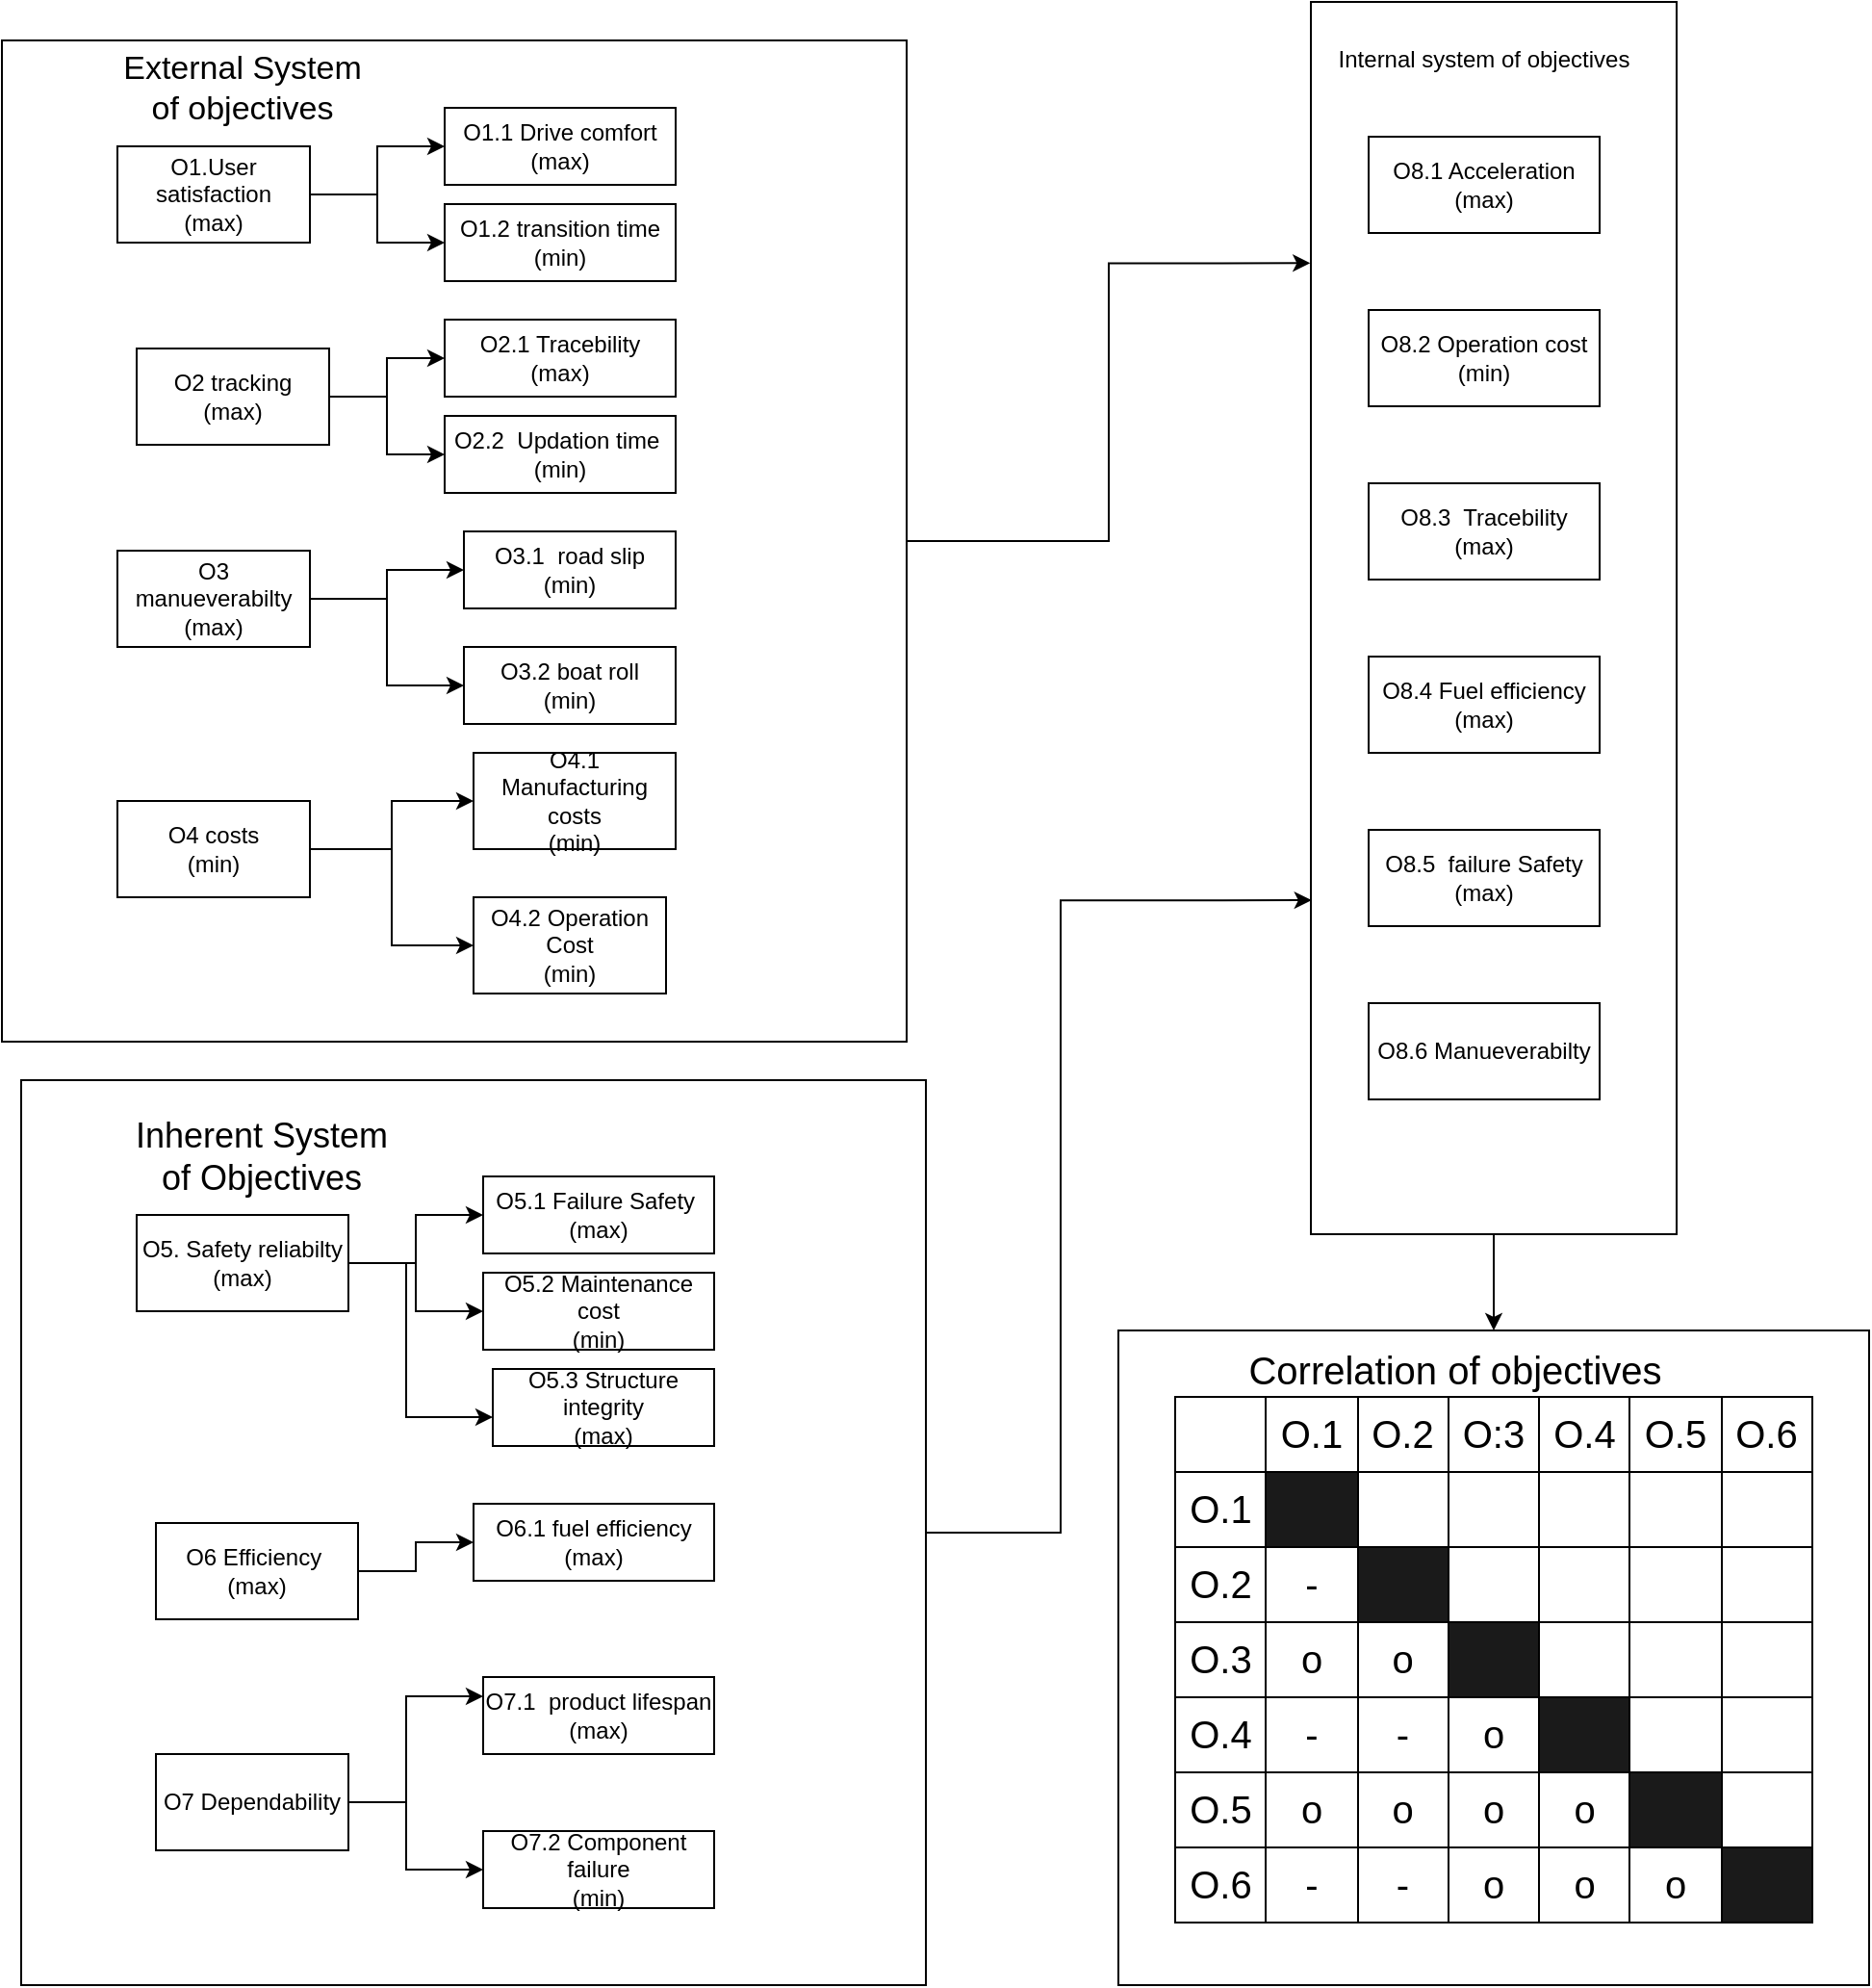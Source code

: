 <mxfile version="13.0.9" type="device"><diagram id="XXEJty2be4UivvxhcKv-" name="Page-1"><mxGraphModel dx="2881" dy="2164" grid="1" gridSize="10" guides="1" tooltips="1" connect="1" arrows="1" fold="1" page="1" pageScale="1" pageWidth="850" pageHeight="1100" math="0" shadow="0"><root><mxCell id="0"/><mxCell id="1" parent="0"/><mxCell id="gMe41nSNVvjQ9sDup4fR-45" style="edgeStyle=orthogonalEdgeStyle;rounded=0;orthogonalLoop=1;jettySize=auto;html=1;exitX=1;exitY=0.5;exitDx=0;exitDy=0;entryX=-0.002;entryY=0.212;entryDx=0;entryDy=0;entryPerimeter=0;" edge="1" parent="1" source="gMe41nSNVvjQ9sDup4fR-1" target="gMe41nSNVvjQ9sDup4fR-42"><mxGeometry relative="1" as="geometry"/></mxCell><mxCell id="gMe41nSNVvjQ9sDup4fR-1" value="" style="rounded=0;whiteSpace=wrap;html=1;" vertex="1" parent="1"><mxGeometry x="-20" y="-30" width="470" height="520" as="geometry"/></mxCell><mxCell id="gMe41nSNVvjQ9sDup4fR-7" value="" style="edgeStyle=orthogonalEdgeStyle;rounded=0;orthogonalLoop=1;jettySize=auto;html=1;" edge="1" parent="1" source="gMe41nSNVvjQ9sDup4fR-2" target="gMe41nSNVvjQ9sDup4fR-6"><mxGeometry relative="1" as="geometry"/></mxCell><mxCell id="gMe41nSNVvjQ9sDup4fR-10" value="" style="edgeStyle=orthogonalEdgeStyle;rounded=0;orthogonalLoop=1;jettySize=auto;html=1;" edge="1" parent="1" source="gMe41nSNVvjQ9sDup4fR-2" target="gMe41nSNVvjQ9sDup4fR-9"><mxGeometry relative="1" as="geometry"/></mxCell><mxCell id="gMe41nSNVvjQ9sDup4fR-2" value="O1.User satisfaction&lt;br&gt;(max)" style="rounded=0;whiteSpace=wrap;html=1;" vertex="1" parent="1"><mxGeometry x="40" y="25" width="100" height="50" as="geometry"/></mxCell><mxCell id="gMe41nSNVvjQ9sDup4fR-9" value="O1.2 transition time&lt;br&gt;(min)" style="rounded=0;whiteSpace=wrap;html=1;" vertex="1" parent="1"><mxGeometry x="210" y="55" width="120" height="40" as="geometry"/></mxCell><mxCell id="gMe41nSNVvjQ9sDup4fR-6" value="O1.1 Drive comfort &lt;br&gt;(max)" style="rounded=0;whiteSpace=wrap;html=1;" vertex="1" parent="1"><mxGeometry x="210" y="5" width="120" height="40" as="geometry"/></mxCell><mxCell id="gMe41nSNVvjQ9sDup4fR-3" value="&lt;font style=&quot;font-size: 17px&quot;&gt;External System of objectives&lt;/font&gt;" style="text;html=1;strokeColor=none;fillColor=none;align=center;verticalAlign=middle;whiteSpace=wrap;rounded=0;" vertex="1" parent="1"><mxGeometry x="40" y="-15" width="130" height="20" as="geometry"/></mxCell><mxCell id="gMe41nSNVvjQ9sDup4fR-12" value="" style="edgeStyle=orthogonalEdgeStyle;rounded=0;orthogonalLoop=1;jettySize=auto;html=1;" edge="1" parent="1" source="gMe41nSNVvjQ9sDup4fR-4" target="gMe41nSNVvjQ9sDup4fR-11"><mxGeometry relative="1" as="geometry"/></mxCell><mxCell id="gMe41nSNVvjQ9sDup4fR-16" value="" style="edgeStyle=orthogonalEdgeStyle;rounded=0;orthogonalLoop=1;jettySize=auto;html=1;" edge="1" parent="1" source="gMe41nSNVvjQ9sDup4fR-4" target="gMe41nSNVvjQ9sDup4fR-15"><mxGeometry relative="1" as="geometry"/></mxCell><mxCell id="gMe41nSNVvjQ9sDup4fR-4" value="O2 tracking &lt;br&gt;(max)" style="rounded=0;whiteSpace=wrap;html=1;" vertex="1" parent="1"><mxGeometry x="50" y="130" width="100" height="50" as="geometry"/></mxCell><mxCell id="gMe41nSNVvjQ9sDup4fR-15" value="O2.2&amp;nbsp; Updation time&amp;nbsp;&lt;br&gt;(min)" style="rounded=0;whiteSpace=wrap;html=1;" vertex="1" parent="1"><mxGeometry x="210" y="165" width="120" height="40" as="geometry"/></mxCell><mxCell id="gMe41nSNVvjQ9sDup4fR-11" value="O2.1 Tracebility&lt;br&gt;(max)" style="rounded=0;whiteSpace=wrap;html=1;" vertex="1" parent="1"><mxGeometry x="210" y="115" width="120" height="40" as="geometry"/></mxCell><mxCell id="gMe41nSNVvjQ9sDup4fR-18" value="" style="edgeStyle=orthogonalEdgeStyle;rounded=0;orthogonalLoop=1;jettySize=auto;html=1;" edge="1" parent="1" source="gMe41nSNVvjQ9sDup4fR-5" target="gMe41nSNVvjQ9sDup4fR-17"><mxGeometry relative="1" as="geometry"/></mxCell><mxCell id="gMe41nSNVvjQ9sDup4fR-20" value="" style="edgeStyle=orthogonalEdgeStyle;rounded=0;orthogonalLoop=1;jettySize=auto;html=1;" edge="1" parent="1" source="gMe41nSNVvjQ9sDup4fR-5" target="gMe41nSNVvjQ9sDup4fR-19"><mxGeometry relative="1" as="geometry"/></mxCell><mxCell id="gMe41nSNVvjQ9sDup4fR-5" value="O3 manueverabilty&lt;br&gt;(max)" style="rounded=0;whiteSpace=wrap;html=1;" vertex="1" parent="1"><mxGeometry x="40" y="235" width="100" height="50" as="geometry"/></mxCell><mxCell id="gMe41nSNVvjQ9sDup4fR-19" value="O3.2 boat roll&lt;br&gt;(min)" style="rounded=0;whiteSpace=wrap;html=1;" vertex="1" parent="1"><mxGeometry x="220" y="285" width="110" height="40" as="geometry"/></mxCell><mxCell id="gMe41nSNVvjQ9sDup4fR-17" value="O3.1&amp;nbsp; road slip&lt;br&gt;(min)" style="rounded=0;whiteSpace=wrap;html=1;" vertex="1" parent="1"><mxGeometry x="220" y="225" width="110" height="40" as="geometry"/></mxCell><mxCell id="gMe41nSNVvjQ9sDup4fR-13" style="edgeStyle=orthogonalEdgeStyle;rounded=0;orthogonalLoop=1;jettySize=auto;html=1;exitX=0.5;exitY=1;exitDx=0;exitDy=0;" edge="1" parent="1" source="gMe41nSNVvjQ9sDup4fR-11" target="gMe41nSNVvjQ9sDup4fR-11"><mxGeometry relative="1" as="geometry"/></mxCell><mxCell id="gMe41nSNVvjQ9sDup4fR-47" value="" style="edgeStyle=orthogonalEdgeStyle;rounded=0;orthogonalLoop=1;jettySize=auto;html=1;entryX=0.002;entryY=0.729;entryDx=0;entryDy=0;entryPerimeter=0;" edge="1" parent="1" source="gMe41nSNVvjQ9sDup4fR-21" target="gMe41nSNVvjQ9sDup4fR-42"><mxGeometry relative="1" as="geometry"><mxPoint x="550" y="845" as="targetPoint"/><Array as="points"><mxPoint x="530" y="745"/><mxPoint x="530" y="417"/></Array></mxGeometry></mxCell><mxCell id="gMe41nSNVvjQ9sDup4fR-21" value="" style="rounded=0;whiteSpace=wrap;html=1;" vertex="1" parent="1"><mxGeometry x="-10" y="510" width="470" height="470" as="geometry"/></mxCell><mxCell id="gMe41nSNVvjQ9sDup4fR-22" value="" style="edgeStyle=orthogonalEdgeStyle;rounded=0;orthogonalLoop=1;jettySize=auto;html=1;" edge="1" parent="1" source="gMe41nSNVvjQ9sDup4fR-24" target="gMe41nSNVvjQ9sDup4fR-26"><mxGeometry relative="1" as="geometry"/></mxCell><mxCell id="gMe41nSNVvjQ9sDup4fR-23" value="" style="edgeStyle=orthogonalEdgeStyle;rounded=0;orthogonalLoop=1;jettySize=auto;html=1;" edge="1" parent="1" source="gMe41nSNVvjQ9sDup4fR-24" target="gMe41nSNVvjQ9sDup4fR-25"><mxGeometry relative="1" as="geometry"/></mxCell><mxCell id="gMe41nSNVvjQ9sDup4fR-41" value="" style="edgeStyle=orthogonalEdgeStyle;rounded=0;orthogonalLoop=1;jettySize=auto;html=1;" edge="1" parent="1" source="gMe41nSNVvjQ9sDup4fR-24" target="gMe41nSNVvjQ9sDup4fR-40"><mxGeometry relative="1" as="geometry"><Array as="points"><mxPoint x="190" y="605"/><mxPoint x="190" y="685"/></Array></mxGeometry></mxCell><mxCell id="gMe41nSNVvjQ9sDup4fR-24" value="O5. Safety reliabilty&lt;br&gt;(max)" style="rounded=0;whiteSpace=wrap;html=1;" vertex="1" parent="1"><mxGeometry x="50" y="580" width="110" height="50" as="geometry"/></mxCell><mxCell id="gMe41nSNVvjQ9sDup4fR-40" value="O5.3 Structure integrity&lt;br&gt;(max)" style="rounded=0;whiteSpace=wrap;html=1;" vertex="1" parent="1"><mxGeometry x="235" y="660" width="115" height="40" as="geometry"/></mxCell><mxCell id="gMe41nSNVvjQ9sDup4fR-25" value="O5.2 Maintenance cost&lt;br&gt;(min)" style="rounded=0;whiteSpace=wrap;html=1;" vertex="1" parent="1"><mxGeometry x="230" y="610" width="120" height="40" as="geometry"/></mxCell><mxCell id="gMe41nSNVvjQ9sDup4fR-26" value="O5.1 Failure Safety&amp;nbsp;&lt;br&gt;(max)" style="rounded=0;whiteSpace=wrap;html=1;" vertex="1" parent="1"><mxGeometry x="230" y="560" width="120" height="40" as="geometry"/></mxCell><mxCell id="gMe41nSNVvjQ9sDup4fR-27" value="&lt;font style=&quot;font-size: 18px&quot;&gt;Inherent System of Objectives&lt;/font&gt;" style="text;html=1;strokeColor=none;fillColor=none;align=center;verticalAlign=middle;whiteSpace=wrap;rounded=0;" vertex="1" parent="1"><mxGeometry x="40" y="540" width="150" height="20" as="geometry"/></mxCell><mxCell id="gMe41nSNVvjQ9sDup4fR-28" value="" style="edgeStyle=orthogonalEdgeStyle;rounded=0;orthogonalLoop=1;jettySize=auto;html=1;" edge="1" parent="1" source="gMe41nSNVvjQ9sDup4fR-30" target="gMe41nSNVvjQ9sDup4fR-32"><mxGeometry relative="1" as="geometry"/></mxCell><mxCell id="gMe41nSNVvjQ9sDup4fR-30" value="O6 Efficiency&amp;nbsp;&lt;br&gt;(max)" style="rounded=0;whiteSpace=wrap;html=1;" vertex="1" parent="1"><mxGeometry x="60" y="740" width="105" height="50" as="geometry"/></mxCell><mxCell id="gMe41nSNVvjQ9sDup4fR-32" value="O6.1 fuel efficiency&lt;br&gt;(max)" style="rounded=0;whiteSpace=wrap;html=1;" vertex="1" parent="1"><mxGeometry x="225" y="730" width="125" height="40" as="geometry"/></mxCell><mxCell id="gMe41nSNVvjQ9sDup4fR-33" value="" style="edgeStyle=orthogonalEdgeStyle;rounded=0;orthogonalLoop=1;jettySize=auto;html=1;" edge="1" parent="1" source="gMe41nSNVvjQ9sDup4fR-35" target="gMe41nSNVvjQ9sDup4fR-37"><mxGeometry relative="1" as="geometry"><Array as="points"><mxPoint x="190" y="885"/><mxPoint x="190" y="920"/></Array></mxGeometry></mxCell><mxCell id="gMe41nSNVvjQ9sDup4fR-35" value="O7 Dependability" style="rounded=0;whiteSpace=wrap;html=1;" vertex="1" parent="1"><mxGeometry x="60" y="860" width="100" height="50" as="geometry"/></mxCell><mxCell id="gMe41nSNVvjQ9sDup4fR-37" value="O7.2 Component failure&lt;br&gt;(min)" style="rounded=0;whiteSpace=wrap;html=1;" vertex="1" parent="1"><mxGeometry x="230" y="900" width="120" height="40" as="geometry"/></mxCell><mxCell id="gMe41nSNVvjQ9sDup4fR-38" style="edgeStyle=orthogonalEdgeStyle;rounded=0;orthogonalLoop=1;jettySize=auto;html=1;exitX=0.5;exitY=1;exitDx=0;exitDy=0;" edge="1" parent="1" source="gMe41nSNVvjQ9sDup4fR-32" target="gMe41nSNVvjQ9sDup4fR-32"><mxGeometry relative="1" as="geometry"/></mxCell><mxCell id="gMe41nSNVvjQ9sDup4fR-36" value="O7.1&amp;nbsp; product lifespan &lt;br&gt;(max)" style="rounded=0;whiteSpace=wrap;html=1;" vertex="1" parent="1"><mxGeometry x="230" y="820" width="120" height="40" as="geometry"/></mxCell><mxCell id="gMe41nSNVvjQ9sDup4fR-39" value="" style="edgeStyle=orthogonalEdgeStyle;rounded=0;orthogonalLoop=1;jettySize=auto;html=1;" edge="1" parent="1" source="gMe41nSNVvjQ9sDup4fR-35" target="gMe41nSNVvjQ9sDup4fR-36"><mxGeometry relative="1" as="geometry"><mxPoint x="160" y="885" as="sourcePoint"/><mxPoint x="285" y="930" as="targetPoint"/><Array as="points"><mxPoint x="190" y="885"/><mxPoint x="190" y="830"/></Array></mxGeometry></mxCell><mxCell id="gMe41nSNVvjQ9sDup4fR-81" value="" style="edgeStyle=orthogonalEdgeStyle;rounded=0;orthogonalLoop=1;jettySize=auto;html=1;" edge="1" parent="1" source="gMe41nSNVvjQ9sDup4fR-42" target="gMe41nSNVvjQ9sDup4fR-80"><mxGeometry relative="1" as="geometry"/></mxCell><mxCell id="gMe41nSNVvjQ9sDup4fR-42" value="" style="rounded=0;whiteSpace=wrap;html=1;" vertex="1" parent="1"><mxGeometry x="660" y="-50" width="190" height="640" as="geometry"/></mxCell><mxCell id="gMe41nSNVvjQ9sDup4fR-80" value="&lt;table border=&quot;1&quot; style=&quot;border: 1px solid rgb(0 , 0 , 0) ; border-collapse: collapse&quot; cellpadding=&quot;7&quot;&gt;&lt;tbody&gt;&lt;tr style=&quot;font-size: 20px&quot;&gt;&lt;td&gt;&lt;br&gt;&lt;/td&gt;&lt;td&gt;O.1&lt;/td&gt;&lt;td&gt;O.2&lt;/td&gt;&lt;td&gt;O:3&lt;/td&gt;&lt;td&gt;O.4&lt;/td&gt;&lt;td&gt;O.5&lt;/td&gt;&lt;td&gt;O.6&lt;/td&gt;&lt;/tr&gt;&lt;tr style=&quot;font-size: 20px&quot;&gt;&lt;td&gt;O.1&lt;br&gt;&lt;/td&gt;&lt;td style=&quot;background-color: rgb(26 , 26 , 26)&quot;&gt;&lt;br&gt;&lt;/td&gt;&lt;td&gt;&lt;br&gt;&lt;/td&gt;&lt;td&gt;&lt;br&gt;&lt;/td&gt;&lt;td&gt;&lt;br&gt;&lt;/td&gt;&lt;td&gt;&lt;br&gt;&lt;/td&gt;&lt;td&gt;&lt;br&gt;&lt;/td&gt;&lt;/tr&gt;&lt;tr style=&quot;font-size: 20px&quot;&gt;&lt;td&gt;O.2&lt;/td&gt;&lt;td&gt;-&lt;/td&gt;&lt;td style=&quot;background-color: rgb(26 , 26 , 26)&quot;&gt;&lt;br&gt;&lt;/td&gt;&lt;td&gt;&lt;br&gt;&lt;/td&gt;&lt;td&gt;&lt;br&gt;&lt;/td&gt;&lt;td&gt;&lt;br&gt;&lt;/td&gt;&lt;td&gt;&lt;br&gt;&lt;/td&gt;&lt;/tr&gt;&lt;tr style=&quot;font-size: 20px&quot;&gt;&lt;td&gt;O.3&lt;/td&gt;&lt;td&gt;o&lt;/td&gt;&lt;td&gt;o&lt;/td&gt;&lt;td style=&quot;background-color: rgb(26 , 26 , 26)&quot;&gt;&lt;br&gt;&lt;/td&gt;&lt;td&gt;&lt;br&gt;&lt;/td&gt;&lt;td&gt;&lt;br&gt;&lt;/td&gt;&lt;td&gt;&lt;br&gt;&lt;/td&gt;&lt;/tr&gt;&lt;tr style=&quot;font-size: 20px&quot;&gt;&lt;td&gt;O.4&lt;/td&gt;&lt;td&gt;-&lt;/td&gt;&lt;td&gt;-&lt;/td&gt;&lt;td&gt;o&lt;/td&gt;&lt;td style=&quot;background-color: rgb(26 , 26 , 26)&quot;&gt;&lt;br&gt;&lt;/td&gt;&lt;td&gt;&lt;br&gt;&lt;/td&gt;&lt;td&gt;&lt;br&gt;&lt;/td&gt;&lt;/tr&gt;&lt;tr style=&quot;font-size: 20px&quot;&gt;&lt;td&gt;O.5&lt;/td&gt;&lt;td&gt;o&lt;/td&gt;&lt;td&gt;o&lt;/td&gt;&lt;td&gt;o&lt;/td&gt;&lt;td&gt;o&lt;/td&gt;&lt;td style=&quot;background-color: rgb(26 , 26 , 26)&quot;&gt;&lt;br&gt;&lt;/td&gt;&lt;td&gt;&lt;br&gt;&lt;/td&gt;&lt;/tr&gt;&lt;tr style=&quot;font-size: 20px&quot;&gt;&lt;td&gt;O.6&lt;/td&gt;&lt;td&gt;-&lt;/td&gt;&lt;td&gt;-&lt;/td&gt;&lt;td&gt;o&lt;/td&gt;&lt;td&gt;o&lt;/td&gt;&lt;td&gt;o&lt;/td&gt;&lt;td style=&quot;background-color: rgb(26 , 26 , 26)&quot;&gt;&lt;br&gt;&lt;/td&gt;&lt;/tr&gt;&lt;/tbody&gt;&lt;/table&gt;" style="rounded=0;whiteSpace=wrap;html=1;" vertex="1" parent="1"><mxGeometry x="560" y="640" width="390" height="340" as="geometry"/></mxCell><mxCell id="gMe41nSNVvjQ9sDup4fR-43" value="O8.1 Acceleration&lt;br&gt;(max)" style="rounded=0;whiteSpace=wrap;html=1;" vertex="1" parent="1"><mxGeometry x="690" y="20" width="120" height="50" as="geometry"/></mxCell><mxCell id="gMe41nSNVvjQ9sDup4fR-44" value="Internal system of objectives" style="text;html=1;strokeColor=none;fillColor=none;align=center;verticalAlign=middle;whiteSpace=wrap;rounded=0;" vertex="1" parent="1"><mxGeometry x="635" y="-30" width="230" height="20" as="geometry"/></mxCell><mxCell id="gMe41nSNVvjQ9sDup4fR-51" value="O8.2 Operation cost&lt;br&gt;(min)" style="rounded=0;whiteSpace=wrap;html=1;" vertex="1" parent="1"><mxGeometry x="690" y="110" width="120" height="50" as="geometry"/></mxCell><mxCell id="gMe41nSNVvjQ9sDup4fR-54" value="" style="edgeStyle=orthogonalEdgeStyle;rounded=0;orthogonalLoop=1;jettySize=auto;html=1;" edge="1" parent="1" source="gMe41nSNVvjQ9sDup4fR-52" target="gMe41nSNVvjQ9sDup4fR-53"><mxGeometry relative="1" as="geometry"/></mxCell><mxCell id="gMe41nSNVvjQ9sDup4fR-56" style="edgeStyle=orthogonalEdgeStyle;rounded=0;orthogonalLoop=1;jettySize=auto;html=1;exitX=1;exitY=0.5;exitDx=0;exitDy=0;entryX=0;entryY=0.5;entryDx=0;entryDy=0;" edge="1" parent="1" source="gMe41nSNVvjQ9sDup4fR-52" target="gMe41nSNVvjQ9sDup4fR-55"><mxGeometry relative="1" as="geometry"/></mxCell><mxCell id="gMe41nSNVvjQ9sDup4fR-52" value="O4 costs&lt;br&gt;(min)" style="rounded=0;whiteSpace=wrap;html=1;" vertex="1" parent="1"><mxGeometry x="40" y="365" width="100" height="50" as="geometry"/></mxCell><mxCell id="gMe41nSNVvjQ9sDup4fR-53" value="O4.1 Manufacturing costs&lt;br&gt;(min)" style="rounded=0;whiteSpace=wrap;html=1;" vertex="1" parent="1"><mxGeometry x="225" y="340" width="105" height="50" as="geometry"/></mxCell><mxCell id="gMe41nSNVvjQ9sDup4fR-55" value="O4.2 Operation Cost&lt;br&gt;(min)" style="rounded=0;whiteSpace=wrap;html=1;" vertex="1" parent="1"><mxGeometry x="225" y="415" width="100" height="50" as="geometry"/></mxCell><mxCell id="gMe41nSNVvjQ9sDup4fR-57" value="O8.3&amp;nbsp; Tracebility&lt;br&gt;(max)" style="rounded=0;whiteSpace=wrap;html=1;" vertex="1" parent="1"><mxGeometry x="690" y="200" width="120" height="50" as="geometry"/></mxCell><mxCell id="gMe41nSNVvjQ9sDup4fR-58" value="O8.4 Fuel efficiency&lt;br&gt;(max)" style="rounded=0;whiteSpace=wrap;html=1;" vertex="1" parent="1"><mxGeometry x="690" y="290" width="120" height="50" as="geometry"/></mxCell><mxCell id="gMe41nSNVvjQ9sDup4fR-59" value="O8.5&amp;nbsp; failure Safety&lt;br&gt;(max)" style="rounded=0;whiteSpace=wrap;html=1;" vertex="1" parent="1"><mxGeometry x="690" y="380" width="120" height="50" as="geometry"/></mxCell><mxCell id="gMe41nSNVvjQ9sDup4fR-60" value="O8.6 Manueverabilty" style="rounded=0;whiteSpace=wrap;html=1;" vertex="1" parent="1"><mxGeometry x="690" y="470" width="120" height="50" as="geometry"/></mxCell><mxCell id="gMe41nSNVvjQ9sDup4fR-82" value="Correlation of objectives" style="text;html=1;strokeColor=none;fillColor=none;align=center;verticalAlign=middle;whiteSpace=wrap;rounded=0;fontSize=20;" vertex="1" parent="1"><mxGeometry x="610" y="650" width="250" height="20" as="geometry"/></mxCell></root></mxGraphModel></diagram></mxfile>